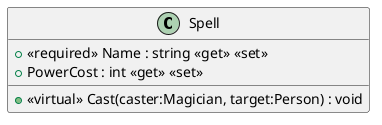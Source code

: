 @startuml
class Spell {
    + <<required>> Name : string <<get>> <<set>>
    + PowerCost : int <<get>> <<set>>
    + <<virtual>> Cast(caster:Magician, target:Person) : void
}
@enduml
